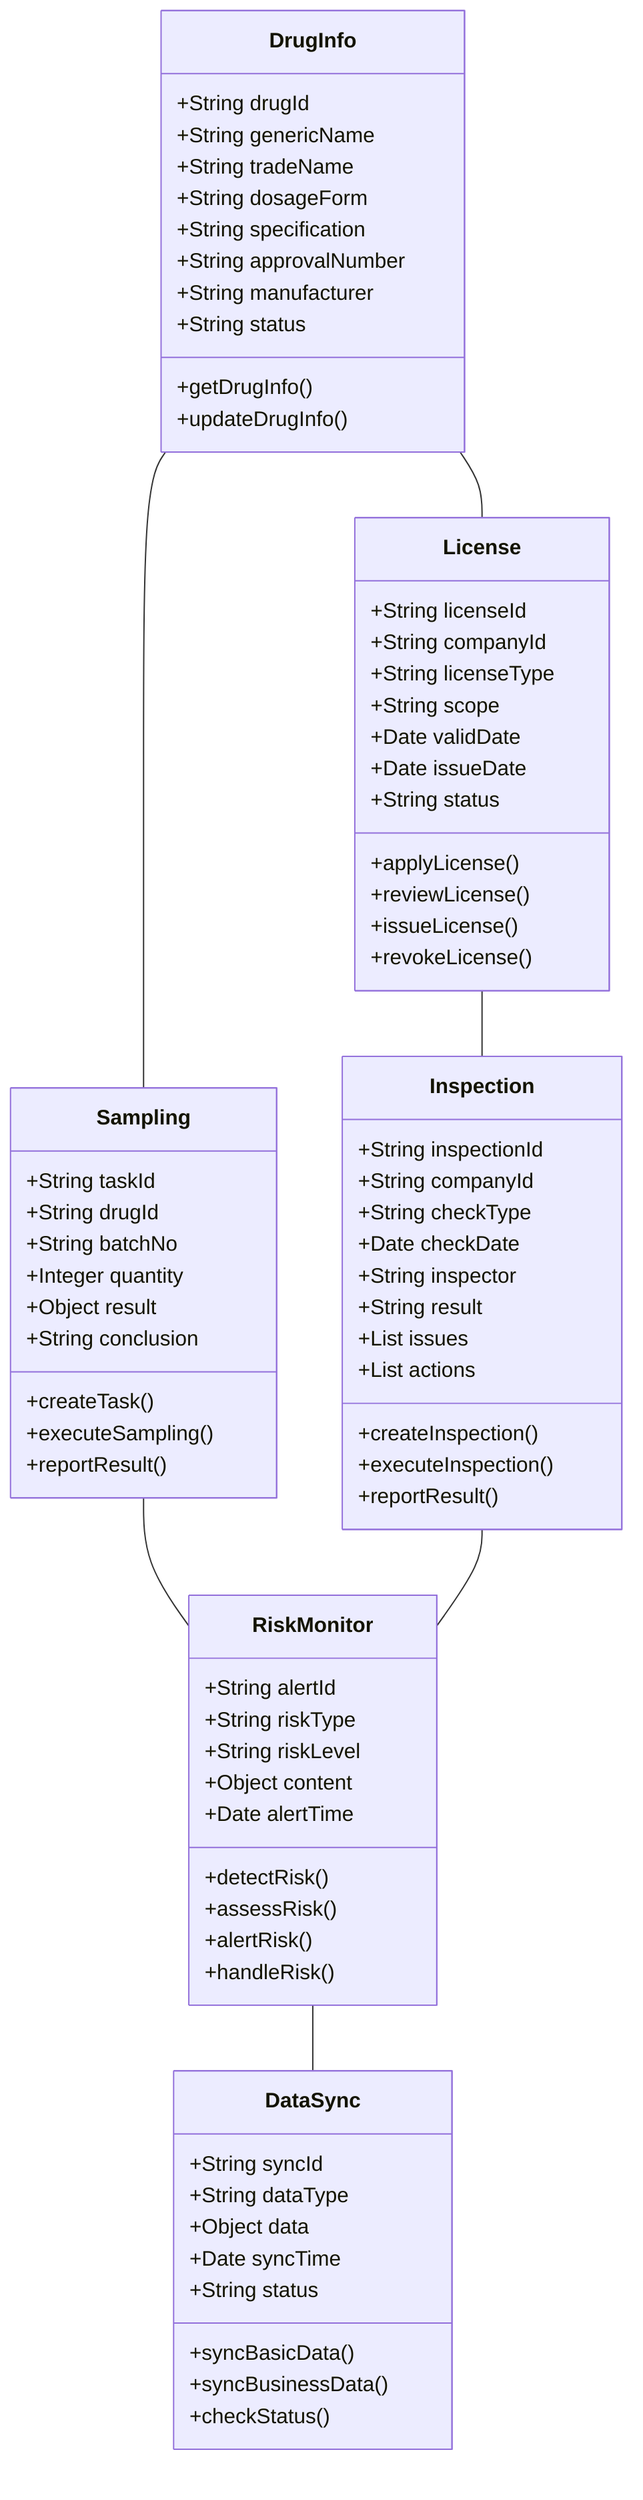 classDiagram
    
    class DrugInfo {
        +String drugId
        +String genericName
        +String tradeName
        +String dosageForm
        +String specification
        +String approvalNumber
        +String manufacturer
        +String status
        +getDrugInfo()
        +updateDrugInfo()
    }

    class License {
        +String licenseId
        +String companyId
        +String licenseType
        +String scope
        +Date validDate
        +Date issueDate
        +String status
        +applyLicense()
        +reviewLicense()
        +issueLicense()
        +revokeLicense()
    }

    class Inspection {
        +String inspectionId
        +String companyId
        +String checkType
        +Date checkDate
        +String inspector
        +String result
        +List issues
        +List actions
        +createInspection()
        +executeInspection()
        +reportResult()
    }

    class Sampling {
        +String taskId
        +String drugId
        +String batchNo
        +Integer quantity
        +Object result
        +String conclusion
        +createTask()
        +executeSampling()
        +reportResult()
    }

    class RiskMonitor {
        +String alertId
        +String riskType
        +String riskLevel
        +Object content
        +Date alertTime
        +detectRisk()
        +assessRisk()
        +alertRisk()
        +handleRisk()
    }

    class DataSync {
        +String syncId
        +String dataType
        +Object data
        +Date syncTime
        +String status
        +syncBasicData()
        +syncBusinessData()
        +checkStatus()
    }

    DrugInfo -- License
    License -- Inspection
    DrugInfo -- Sampling
    Sampling -- RiskMonitor
    Inspection -- RiskMonitor
    RiskMonitor -- DataSync